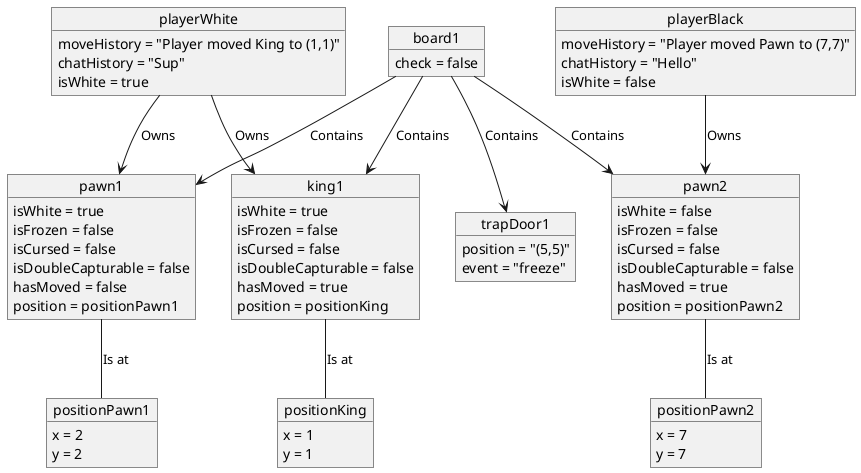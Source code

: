 @startuml
' Object instances of classes

' Board instance
object board1 {
    check = false
}

' Position instances for various pieces
object positionKing {
    x = 1
    y = 1
}

object positionPawn1 {
    x = 2
    y = 2
}

object positionPawn2 {
    x = 7
    y = 7
}

' ChessPiece instances (King and Pawns as specific examples)
object king1 {
    isWhite = true
    isFrozen = false
    isCursed = false
    isDoubleCapturable = false
    hasMoved = true
    position = positionKing
}

object pawn1 {
    isWhite = true
    isFrozen = false
    isCursed = false
    isDoubleCapturable = false
    hasMoved = false
    position = positionPawn1
}

object pawn2 {
    isWhite = false
    isFrozen = false
    isCursed = false
    isDoubleCapturable = false
    hasMoved = true
    position = positionPawn2
}

' Player instances
object playerWhite {
    moveHistory = "Player moved King to (1,1)"
    chatHistory = "Sup"
    isWhite = true
}

object playerBlack {
    moveHistory = "Player moved Pawn to (7,7)"
    chatHistory = "Hello"
    isWhite = false
}

' TrapDoor instance
object trapDoor1 {
    position = "(5,5)"
    event = "freeze"
}

' Associations between objects
board1 --> king1 : "Contains"
board1 --> pawn1 : "Contains"
board1 --> pawn2 : "Contains"
board1 --> trapDoor1 : "Contains"

playerWhite --> king1 : "Owns"
playerWhite --> pawn1 : "Owns"
playerBlack --> pawn2 : "Owns"

king1 -- positionKing : "Is at"
pawn1 -- positionPawn1 : "Is at"
pawn2 -- positionPawn2 : "Is at"
@enduml
